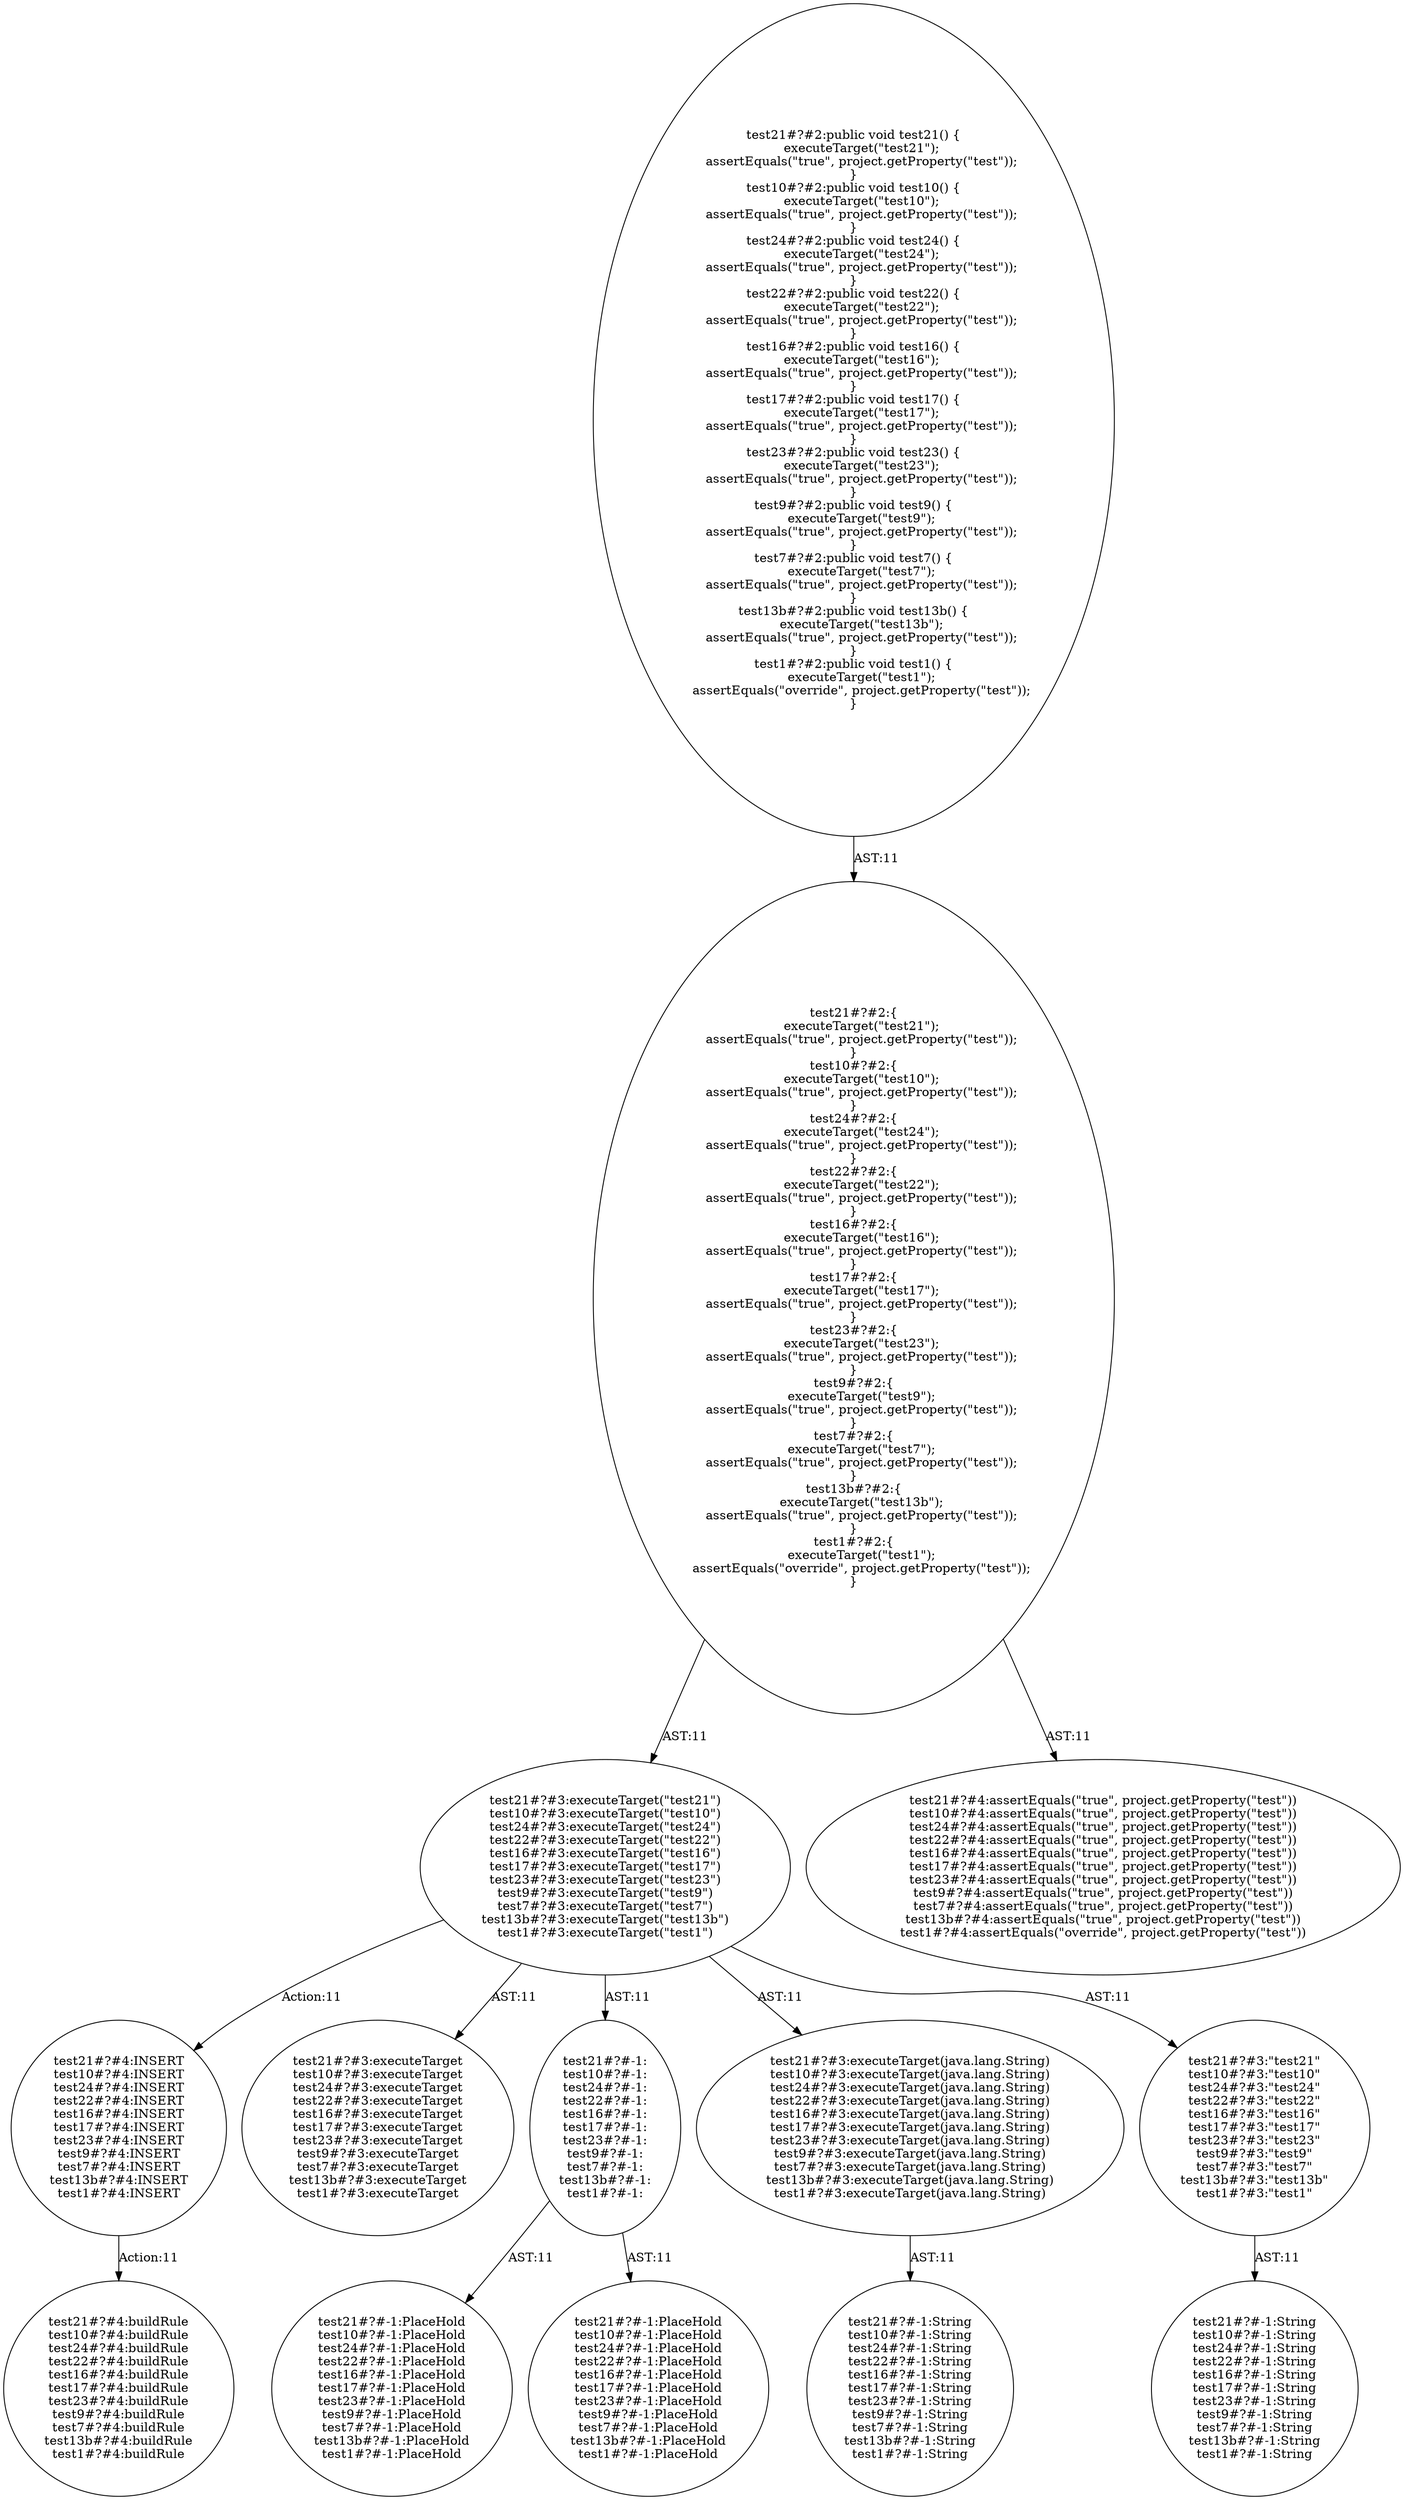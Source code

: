 digraph "Pattern" {
0 [label="test21#?#4:INSERT
test10#?#4:INSERT
test24#?#4:INSERT
test22#?#4:INSERT
test16#?#4:INSERT
test17#?#4:INSERT
test23#?#4:INSERT
test9#?#4:INSERT
test7#?#4:INSERT
test13b#?#4:INSERT
test1#?#4:INSERT" shape=ellipse]
1 [label="test21#?#3:executeTarget(\"test21\")
test10#?#3:executeTarget(\"test10\")
test24#?#3:executeTarget(\"test24\")
test22#?#3:executeTarget(\"test22\")
test16#?#3:executeTarget(\"test16\")
test17#?#3:executeTarget(\"test17\")
test23#?#3:executeTarget(\"test23\")
test9#?#3:executeTarget(\"test9\")
test7#?#3:executeTarget(\"test7\")
test13b#?#3:executeTarget(\"test13b\")
test1#?#3:executeTarget(\"test1\")" shape=ellipse]
2 [label="test21#?#2:\{
    executeTarget(\"test21\");
    assertEquals(\"true\", project.getProperty(\"test\"));
\}
test10#?#2:\{
    executeTarget(\"test10\");
    assertEquals(\"true\", project.getProperty(\"test\"));
\}
test24#?#2:\{
    executeTarget(\"test24\");
    assertEquals(\"true\", project.getProperty(\"test\"));
\}
test22#?#2:\{
    executeTarget(\"test22\");
    assertEquals(\"true\", project.getProperty(\"test\"));
\}
test16#?#2:\{
    executeTarget(\"test16\");
    assertEquals(\"true\", project.getProperty(\"test\"));
\}
test17#?#2:\{
    executeTarget(\"test17\");
    assertEquals(\"true\", project.getProperty(\"test\"));
\}
test23#?#2:\{
    executeTarget(\"test23\");
    assertEquals(\"true\", project.getProperty(\"test\"));
\}
test9#?#2:\{
    executeTarget(\"test9\");
    assertEquals(\"true\", project.getProperty(\"test\"));
\}
test7#?#2:\{
    executeTarget(\"test7\");
    assertEquals(\"true\", project.getProperty(\"test\"));
\}
test13b#?#2:\{
    executeTarget(\"test13b\");
    assertEquals(\"true\", project.getProperty(\"test\"));
\}
test1#?#2:\{
    executeTarget(\"test1\");
    assertEquals(\"override\", project.getProperty(\"test\"));
\}" shape=ellipse]
3 [label="test21#?#2:public void test21() \{
    executeTarget(\"test21\");
    assertEquals(\"true\", project.getProperty(\"test\"));
\}
test10#?#2:public void test10() \{
    executeTarget(\"test10\");
    assertEquals(\"true\", project.getProperty(\"test\"));
\}
test24#?#2:public void test24() \{
    executeTarget(\"test24\");
    assertEquals(\"true\", project.getProperty(\"test\"));
\}
test22#?#2:public void test22() \{
    executeTarget(\"test22\");
    assertEquals(\"true\", project.getProperty(\"test\"));
\}
test16#?#2:public void test16() \{
    executeTarget(\"test16\");
    assertEquals(\"true\", project.getProperty(\"test\"));
\}
test17#?#2:public void test17() \{
    executeTarget(\"test17\");
    assertEquals(\"true\", project.getProperty(\"test\"));
\}
test23#?#2:public void test23() \{
    executeTarget(\"test23\");
    assertEquals(\"true\", project.getProperty(\"test\"));
\}
test9#?#2:public void test9() \{
    executeTarget(\"test9\");
    assertEquals(\"true\", project.getProperty(\"test\"));
\}
test7#?#2:public void test7() \{
    executeTarget(\"test7\");
    assertEquals(\"true\", project.getProperty(\"test\"));
\}
test13b#?#2:public void test13b() \{
    executeTarget(\"test13b\");
    assertEquals(\"true\", project.getProperty(\"test\"));
\}
test1#?#2:public void test1() \{
    executeTarget(\"test1\");
    assertEquals(\"override\", project.getProperty(\"test\"));
\}" shape=ellipse]
4 [label="test21#?#4:assertEquals(\"true\", project.getProperty(\"test\"))
test10#?#4:assertEquals(\"true\", project.getProperty(\"test\"))
test24#?#4:assertEquals(\"true\", project.getProperty(\"test\"))
test22#?#4:assertEquals(\"true\", project.getProperty(\"test\"))
test16#?#4:assertEquals(\"true\", project.getProperty(\"test\"))
test17#?#4:assertEquals(\"true\", project.getProperty(\"test\"))
test23#?#4:assertEquals(\"true\", project.getProperty(\"test\"))
test9#?#4:assertEquals(\"true\", project.getProperty(\"test\"))
test7#?#4:assertEquals(\"true\", project.getProperty(\"test\"))
test13b#?#4:assertEquals(\"true\", project.getProperty(\"test\"))
test1#?#4:assertEquals(\"override\", project.getProperty(\"test\"))" shape=ellipse]
5 [label="test21#?#3:executeTarget
test10#?#3:executeTarget
test24#?#3:executeTarget
test22#?#3:executeTarget
test16#?#3:executeTarget
test17#?#3:executeTarget
test23#?#3:executeTarget
test9#?#3:executeTarget
test7#?#3:executeTarget
test13b#?#3:executeTarget
test1#?#3:executeTarget" shape=ellipse]
6 [label="test21#?#-1:
test10#?#-1:
test24#?#-1:
test22#?#-1:
test16#?#-1:
test17#?#-1:
test23#?#-1:
test9#?#-1:
test7#?#-1:
test13b#?#-1:
test1#?#-1:" shape=ellipse]
7 [label="test21#?#-1:PlaceHold
test10#?#-1:PlaceHold
test24#?#-1:PlaceHold
test22#?#-1:PlaceHold
test16#?#-1:PlaceHold
test17#?#-1:PlaceHold
test23#?#-1:PlaceHold
test9#?#-1:PlaceHold
test7#?#-1:PlaceHold
test13b#?#-1:PlaceHold
test1#?#-1:PlaceHold" shape=ellipse]
8 [label="test21#?#-1:PlaceHold
test10#?#-1:PlaceHold
test24#?#-1:PlaceHold
test22#?#-1:PlaceHold
test16#?#-1:PlaceHold
test17#?#-1:PlaceHold
test23#?#-1:PlaceHold
test9#?#-1:PlaceHold
test7#?#-1:PlaceHold
test13b#?#-1:PlaceHold
test1#?#-1:PlaceHold" shape=ellipse]
9 [label="test21#?#3:executeTarget(java.lang.String)
test10#?#3:executeTarget(java.lang.String)
test24#?#3:executeTarget(java.lang.String)
test22#?#3:executeTarget(java.lang.String)
test16#?#3:executeTarget(java.lang.String)
test17#?#3:executeTarget(java.lang.String)
test23#?#3:executeTarget(java.lang.String)
test9#?#3:executeTarget(java.lang.String)
test7#?#3:executeTarget(java.lang.String)
test13b#?#3:executeTarget(java.lang.String)
test1#?#3:executeTarget(java.lang.String)" shape=ellipse]
10 [label="test21#?#-1:String
test10#?#-1:String
test24#?#-1:String
test22#?#-1:String
test16#?#-1:String
test17#?#-1:String
test23#?#-1:String
test9#?#-1:String
test7#?#-1:String
test13b#?#-1:String
test1#?#-1:String" shape=ellipse]
11 [label="test21#?#3:\"test21\"
test10#?#3:\"test10\"
test24#?#3:\"test24\"
test22#?#3:\"test22\"
test16#?#3:\"test16\"
test17#?#3:\"test17\"
test23#?#3:\"test23\"
test9#?#3:\"test9\"
test7#?#3:\"test7\"
test13b#?#3:\"test13b\"
test1#?#3:\"test1\"" shape=ellipse]
12 [label="test21#?#-1:String
test10#?#-1:String
test24#?#-1:String
test22#?#-1:String
test16#?#-1:String
test17#?#-1:String
test23#?#-1:String
test9#?#-1:String
test7#?#-1:String
test13b#?#-1:String
test1#?#-1:String" shape=ellipse]
13 [label="test21#?#4:buildRule
test10#?#4:buildRule
test24#?#4:buildRule
test22#?#4:buildRule
test16#?#4:buildRule
test17#?#4:buildRule
test23#?#4:buildRule
test9#?#4:buildRule
test7#?#4:buildRule
test13b#?#4:buildRule
test1#?#4:buildRule" shape=ellipse]
0 -> 13 [label="Action:11"];
1 -> 0 [label="Action:11"];
1 -> 5 [label="AST:11"];
1 -> 6 [label="AST:11"];
1 -> 9 [label="AST:11"];
1 -> 11 [label="AST:11"];
2 -> 1 [label="AST:11"];
2 -> 4 [label="AST:11"];
3 -> 2 [label="AST:11"];
6 -> 7 [label="AST:11"];
6 -> 8 [label="AST:11"];
9 -> 10 [label="AST:11"];
11 -> 12 [label="AST:11"];
}